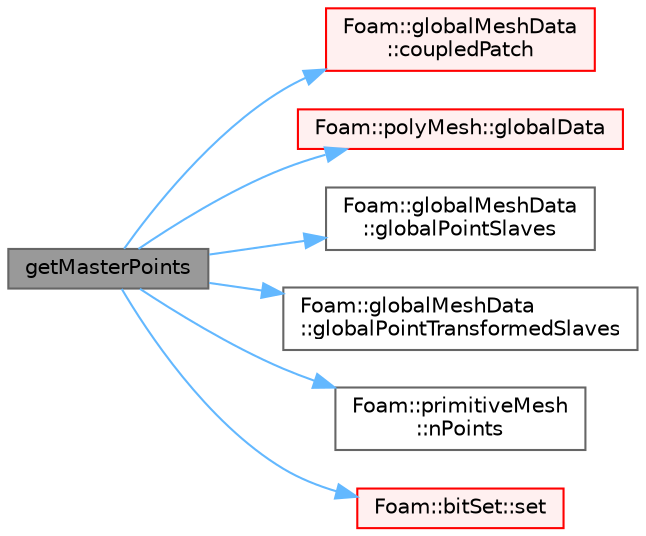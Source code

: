 digraph "getMasterPoints"
{
 // LATEX_PDF_SIZE
  bgcolor="transparent";
  edge [fontname=Helvetica,fontsize=10,labelfontname=Helvetica,labelfontsize=10];
  node [fontname=Helvetica,fontsize=10,shape=box,height=0.2,width=0.4];
  rankdir="LR";
  Node1 [id="Node000001",label="getMasterPoints",height=0.2,width=0.4,color="gray40", fillcolor="grey60", style="filled", fontcolor="black",tooltip=" "];
  Node1 -> Node2 [id="edge1_Node000001_Node000002",color="steelblue1",style="solid",tooltip=" "];
  Node2 [id="Node000002",label="Foam::globalMeshData\l::coupledPatch",height=0.2,width=0.4,color="red", fillcolor="#FFF0F0", style="filled",URL="$classFoam_1_1globalMeshData.html#adbf1d40edb1a4d9d7175cc03028a82e7",tooltip=" "];
  Node1 -> Node8 [id="edge2_Node000001_Node000008",color="steelblue1",style="solid",tooltip=" "];
  Node8 [id="Node000008",label="Foam::polyMesh::globalData",height=0.2,width=0.4,color="red", fillcolor="#FFF0F0", style="filled",URL="$classFoam_1_1polyMesh.html#a5e9cb8eb9e52843d336386b13423d19c",tooltip=" "];
  Node1 -> Node9 [id="edge3_Node000001_Node000009",color="steelblue1",style="solid",tooltip=" "];
  Node9 [id="Node000009",label="Foam::globalMeshData\l::globalPointSlaves",height=0.2,width=0.4,color="grey40", fillcolor="white", style="filled",URL="$classFoam_1_1globalMeshData.html#abd6bb511169e3569e1a9b3e6aa050e4f",tooltip=" "];
  Node1 -> Node10 [id="edge4_Node000001_Node000010",color="steelblue1",style="solid",tooltip=" "];
  Node10 [id="Node000010",label="Foam::globalMeshData\l::globalPointTransformedSlaves",height=0.2,width=0.4,color="grey40", fillcolor="white", style="filled",URL="$classFoam_1_1globalMeshData.html#ada74699f61ecc1bf6e786fac6a0d0284",tooltip=" "];
  Node1 -> Node11 [id="edge5_Node000001_Node000011",color="steelblue1",style="solid",tooltip=" "];
  Node11 [id="Node000011",label="Foam::primitiveMesh\l::nPoints",height=0.2,width=0.4,color="grey40", fillcolor="white", style="filled",URL="$classFoam_1_1primitiveMesh.html#a9c6b6154e2b365cfc39a2514d2b79353",tooltip=" "];
  Node1 -> Node12 [id="edge6_Node000001_Node000012",color="steelblue1",style="solid",tooltip=" "];
  Node12 [id="Node000012",label="Foam::bitSet::set",height=0.2,width=0.4,color="red", fillcolor="#FFF0F0", style="filled",URL="$classFoam_1_1bitSet.html#a328eb3151d671c04eca8b15a44279b8e",tooltip=" "];
}
